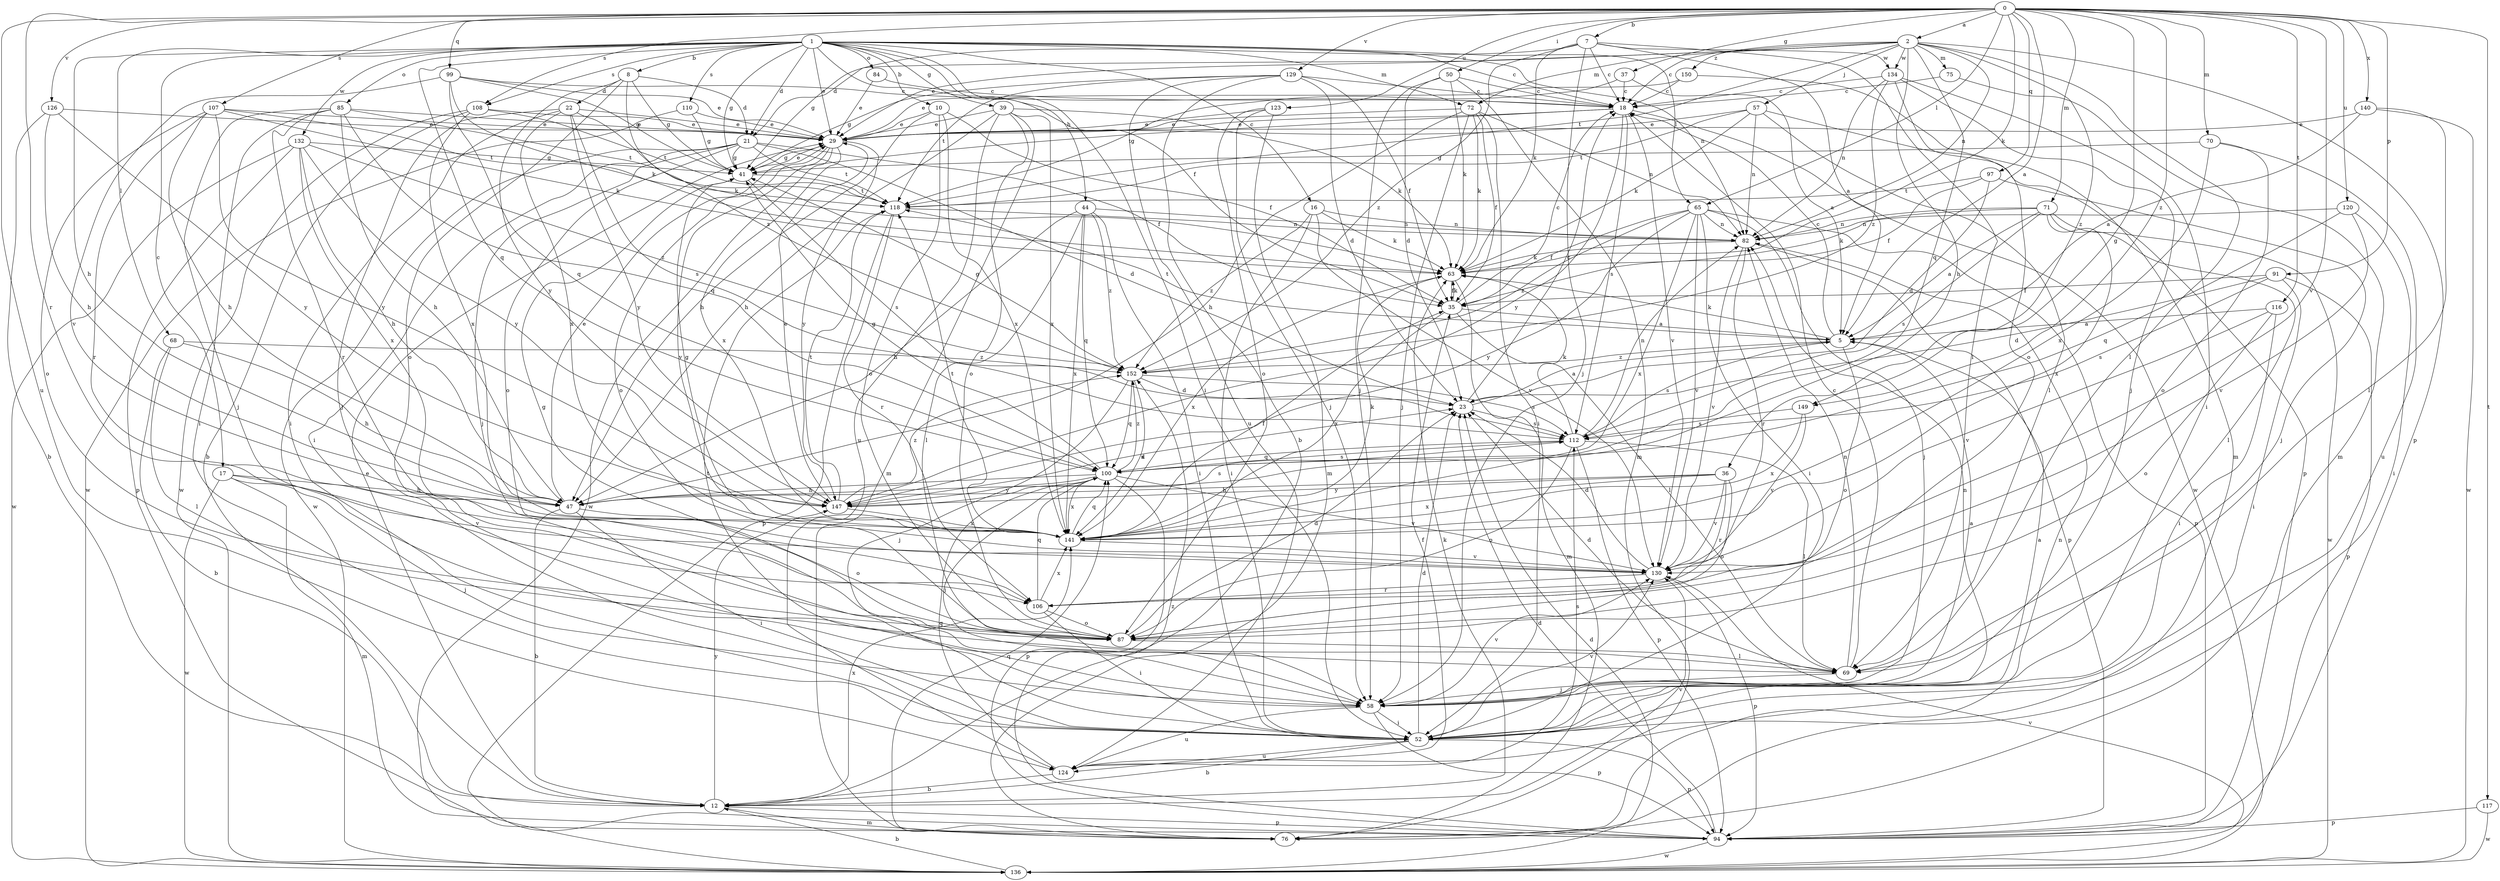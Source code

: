 strict digraph  {
0;
1;
2;
5;
7;
8;
10;
12;
16;
17;
18;
21;
22;
23;
29;
35;
36;
37;
39;
41;
44;
47;
50;
52;
57;
58;
63;
65;
68;
69;
70;
71;
72;
75;
76;
82;
84;
85;
87;
91;
94;
97;
99;
100;
106;
107;
108;
110;
112;
116;
117;
118;
120;
123;
124;
126;
129;
130;
132;
134;
136;
140;
141;
147;
149;
150;
152;
0 -> 2  [label=a];
0 -> 5  [label=a];
0 -> 7  [label=b];
0 -> 36  [label=g];
0 -> 37  [label=g];
0 -> 50  [label=i];
0 -> 63  [label=k];
0 -> 65  [label=l];
0 -> 70  [label=m];
0 -> 71  [label=m];
0 -> 91  [label=p];
0 -> 97  [label=q];
0 -> 99  [label=q];
0 -> 106  [label=r];
0 -> 107  [label=s];
0 -> 108  [label=s];
0 -> 116  [label=t];
0 -> 117  [label=t];
0 -> 120  [label=u];
0 -> 123  [label=u];
0 -> 124  [label=u];
0 -> 126  [label=v];
0 -> 129  [label=v];
0 -> 130  [label=v];
0 -> 140  [label=x];
0 -> 149  [label=z];
1 -> 8  [label=b];
1 -> 10  [label=b];
1 -> 16  [label=c];
1 -> 17  [label=c];
1 -> 18  [label=c];
1 -> 21  [label=d];
1 -> 29  [label=e];
1 -> 35  [label=f];
1 -> 39  [label=g];
1 -> 41  [label=g];
1 -> 44  [label=h];
1 -> 47  [label=h];
1 -> 52  [label=i];
1 -> 65  [label=l];
1 -> 68  [label=l];
1 -> 72  [label=m];
1 -> 82  [label=n];
1 -> 84  [label=o];
1 -> 85  [label=o];
1 -> 100  [label=q];
1 -> 108  [label=s];
1 -> 110  [label=s];
1 -> 132  [label=w];
2 -> 18  [label=c];
2 -> 21  [label=d];
2 -> 29  [label=e];
2 -> 47  [label=h];
2 -> 57  [label=j];
2 -> 69  [label=l];
2 -> 72  [label=m];
2 -> 75  [label=m];
2 -> 82  [label=n];
2 -> 94  [label=p];
2 -> 100  [label=q];
2 -> 118  [label=t];
2 -> 134  [label=w];
2 -> 149  [label=z];
2 -> 150  [label=z];
5 -> 18  [label=c];
5 -> 63  [label=k];
5 -> 87  [label=o];
5 -> 112  [label=s];
5 -> 118  [label=t];
5 -> 152  [label=z];
7 -> 5  [label=a];
7 -> 18  [label=c];
7 -> 41  [label=g];
7 -> 58  [label=j];
7 -> 63  [label=k];
7 -> 69  [label=l];
7 -> 134  [label=w];
7 -> 152  [label=z];
8 -> 21  [label=d];
8 -> 22  [label=d];
8 -> 41  [label=g];
8 -> 87  [label=o];
8 -> 147  [label=y];
8 -> 152  [label=z];
10 -> 29  [label=e];
10 -> 35  [label=f];
10 -> 47  [label=h];
10 -> 87  [label=o];
10 -> 141  [label=x];
12 -> 29  [label=e];
12 -> 63  [label=k];
12 -> 76  [label=m];
12 -> 94  [label=p];
12 -> 130  [label=v];
12 -> 141  [label=x];
12 -> 147  [label=y];
16 -> 52  [label=i];
16 -> 63  [label=k];
16 -> 82  [label=n];
16 -> 130  [label=v];
16 -> 152  [label=z];
17 -> 47  [label=h];
17 -> 58  [label=j];
17 -> 76  [label=m];
17 -> 130  [label=v];
17 -> 136  [label=w];
18 -> 29  [label=e];
18 -> 41  [label=g];
18 -> 112  [label=s];
18 -> 130  [label=v];
18 -> 136  [label=w];
18 -> 147  [label=y];
21 -> 23  [label=d];
21 -> 35  [label=f];
21 -> 41  [label=g];
21 -> 52  [label=i];
21 -> 58  [label=j];
21 -> 87  [label=o];
21 -> 118  [label=t];
21 -> 136  [label=w];
22 -> 29  [label=e];
22 -> 52  [label=i];
22 -> 58  [label=j];
22 -> 63  [label=k];
22 -> 112  [label=s];
22 -> 141  [label=x];
22 -> 147  [label=y];
23 -> 5  [label=a];
23 -> 18  [label=c];
23 -> 112  [label=s];
29 -> 41  [label=g];
29 -> 87  [label=o];
29 -> 130  [label=v];
29 -> 136  [label=w];
29 -> 141  [label=x];
29 -> 147  [label=y];
35 -> 5  [label=a];
35 -> 18  [label=c];
35 -> 63  [label=k];
35 -> 69  [label=l];
35 -> 141  [label=x];
36 -> 47  [label=h];
36 -> 87  [label=o];
36 -> 106  [label=r];
36 -> 130  [label=v];
36 -> 141  [label=x];
36 -> 147  [label=y];
37 -> 5  [label=a];
37 -> 18  [label=c];
37 -> 118  [label=t];
39 -> 29  [label=e];
39 -> 47  [label=h];
39 -> 63  [label=k];
39 -> 76  [label=m];
39 -> 87  [label=o];
39 -> 124  [label=u];
39 -> 141  [label=x];
41 -> 29  [label=e];
41 -> 112  [label=s];
41 -> 118  [label=t];
44 -> 47  [label=h];
44 -> 52  [label=i];
44 -> 69  [label=l];
44 -> 82  [label=n];
44 -> 100  [label=q];
44 -> 141  [label=x];
44 -> 152  [label=z];
47 -> 12  [label=b];
47 -> 29  [label=e];
47 -> 52  [label=i];
47 -> 87  [label=o];
50 -> 18  [label=c];
50 -> 23  [label=d];
50 -> 58  [label=j];
50 -> 63  [label=k];
50 -> 76  [label=m];
52 -> 5  [label=a];
52 -> 12  [label=b];
52 -> 23  [label=d];
52 -> 82  [label=n];
52 -> 94  [label=p];
52 -> 118  [label=t];
52 -> 124  [label=u];
52 -> 130  [label=v];
57 -> 29  [label=e];
57 -> 63  [label=k];
57 -> 69  [label=l];
57 -> 82  [label=n];
57 -> 94  [label=p];
57 -> 118  [label=t];
58 -> 5  [label=a];
58 -> 52  [label=i];
58 -> 94  [label=p];
58 -> 124  [label=u];
58 -> 130  [label=v];
63 -> 35  [label=f];
63 -> 76  [label=m];
63 -> 141  [label=x];
65 -> 35  [label=f];
65 -> 52  [label=i];
65 -> 58  [label=j];
65 -> 82  [label=n];
65 -> 94  [label=p];
65 -> 130  [label=v];
65 -> 141  [label=x];
65 -> 147  [label=y];
65 -> 152  [label=z];
68 -> 12  [label=b];
68 -> 47  [label=h];
68 -> 69  [label=l];
68 -> 152  [label=z];
69 -> 18  [label=c];
69 -> 23  [label=d];
69 -> 58  [label=j];
69 -> 82  [label=n];
70 -> 41  [label=g];
70 -> 87  [label=o];
70 -> 124  [label=u];
70 -> 141  [label=x];
71 -> 5  [label=a];
71 -> 63  [label=k];
71 -> 69  [label=l];
71 -> 82  [label=n];
71 -> 112  [label=s];
71 -> 136  [label=w];
71 -> 141  [label=x];
72 -> 29  [label=e];
72 -> 35  [label=f];
72 -> 47  [label=h];
72 -> 52  [label=i];
72 -> 58  [label=j];
72 -> 63  [label=k];
72 -> 82  [label=n];
75 -> 18  [label=c];
75 -> 76  [label=m];
76 -> 82  [label=n];
76 -> 100  [label=q];
82 -> 63  [label=k];
82 -> 94  [label=p];
82 -> 106  [label=r];
82 -> 130  [label=v];
84 -> 18  [label=c];
84 -> 29  [label=e];
85 -> 29  [label=e];
85 -> 47  [label=h];
85 -> 52  [label=i];
85 -> 58  [label=j];
85 -> 100  [label=q];
85 -> 106  [label=r];
85 -> 118  [label=t];
87 -> 23  [label=d];
87 -> 41  [label=g];
87 -> 69  [label=l];
91 -> 23  [label=d];
91 -> 35  [label=f];
91 -> 52  [label=i];
91 -> 94  [label=p];
91 -> 112  [label=s];
94 -> 23  [label=d];
94 -> 136  [label=w];
94 -> 152  [label=z];
97 -> 23  [label=d];
97 -> 35  [label=f];
97 -> 58  [label=j];
97 -> 118  [label=t];
99 -> 18  [label=c];
99 -> 29  [label=e];
99 -> 41  [label=g];
99 -> 63  [label=k];
99 -> 100  [label=q];
99 -> 130  [label=v];
100 -> 41  [label=g];
100 -> 47  [label=h];
100 -> 58  [label=j];
100 -> 94  [label=p];
100 -> 112  [label=s];
100 -> 130  [label=v];
100 -> 141  [label=x];
100 -> 147  [label=y];
100 -> 152  [label=z];
106 -> 52  [label=i];
106 -> 87  [label=o];
106 -> 100  [label=q];
106 -> 141  [label=x];
107 -> 29  [label=e];
107 -> 47  [label=h];
107 -> 63  [label=k];
107 -> 87  [label=o];
107 -> 106  [label=r];
107 -> 118  [label=t];
107 -> 147  [label=y];
108 -> 12  [label=b];
108 -> 29  [label=e];
108 -> 118  [label=t];
108 -> 136  [label=w];
108 -> 141  [label=x];
110 -> 29  [label=e];
110 -> 41  [label=g];
110 -> 136  [label=w];
112 -> 63  [label=k];
112 -> 69  [label=l];
112 -> 82  [label=n];
112 -> 87  [label=o];
112 -> 94  [label=p];
112 -> 100  [label=q];
116 -> 5  [label=a];
116 -> 52  [label=i];
116 -> 87  [label=o];
116 -> 130  [label=v];
117 -> 94  [label=p];
117 -> 136  [label=w];
118 -> 82  [label=n];
118 -> 94  [label=p];
118 -> 106  [label=r];
120 -> 52  [label=i];
120 -> 82  [label=n];
120 -> 100  [label=q];
120 -> 130  [label=v];
123 -> 29  [label=e];
123 -> 58  [label=j];
123 -> 76  [label=m];
123 -> 87  [label=o];
124 -> 12  [label=b];
124 -> 35  [label=f];
124 -> 100  [label=q];
124 -> 112  [label=s];
126 -> 12  [label=b];
126 -> 29  [label=e];
126 -> 47  [label=h];
126 -> 147  [label=y];
129 -> 12  [label=b];
129 -> 18  [label=c];
129 -> 23  [label=d];
129 -> 35  [label=f];
129 -> 41  [label=g];
129 -> 118  [label=t];
129 -> 124  [label=u];
130 -> 23  [label=d];
130 -> 94  [label=p];
130 -> 106  [label=r];
132 -> 41  [label=g];
132 -> 47  [label=h];
132 -> 94  [label=p];
132 -> 136  [label=w];
132 -> 141  [label=x];
132 -> 147  [label=y];
132 -> 152  [label=z];
134 -> 18  [label=c];
134 -> 52  [label=i];
134 -> 58  [label=j];
134 -> 82  [label=n];
134 -> 87  [label=o];
134 -> 152  [label=z];
136 -> 12  [label=b];
136 -> 23  [label=d];
136 -> 130  [label=v];
140 -> 5  [label=a];
140 -> 29  [label=e];
140 -> 69  [label=l];
140 -> 136  [label=w];
141 -> 35  [label=f];
141 -> 41  [label=g];
141 -> 63  [label=k];
141 -> 100  [label=q];
141 -> 118  [label=t];
141 -> 130  [label=v];
147 -> 23  [label=d];
147 -> 29  [label=e];
147 -> 112  [label=s];
147 -> 118  [label=t];
147 -> 141  [label=x];
147 -> 152  [label=z];
149 -> 112  [label=s];
149 -> 130  [label=v];
149 -> 141  [label=x];
150 -> 18  [label=c];
150 -> 29  [label=e];
150 -> 76  [label=m];
152 -> 23  [label=d];
152 -> 41  [label=g];
152 -> 58  [label=j];
152 -> 100  [label=q];
152 -> 112  [label=s];
152 -> 141  [label=x];
}
